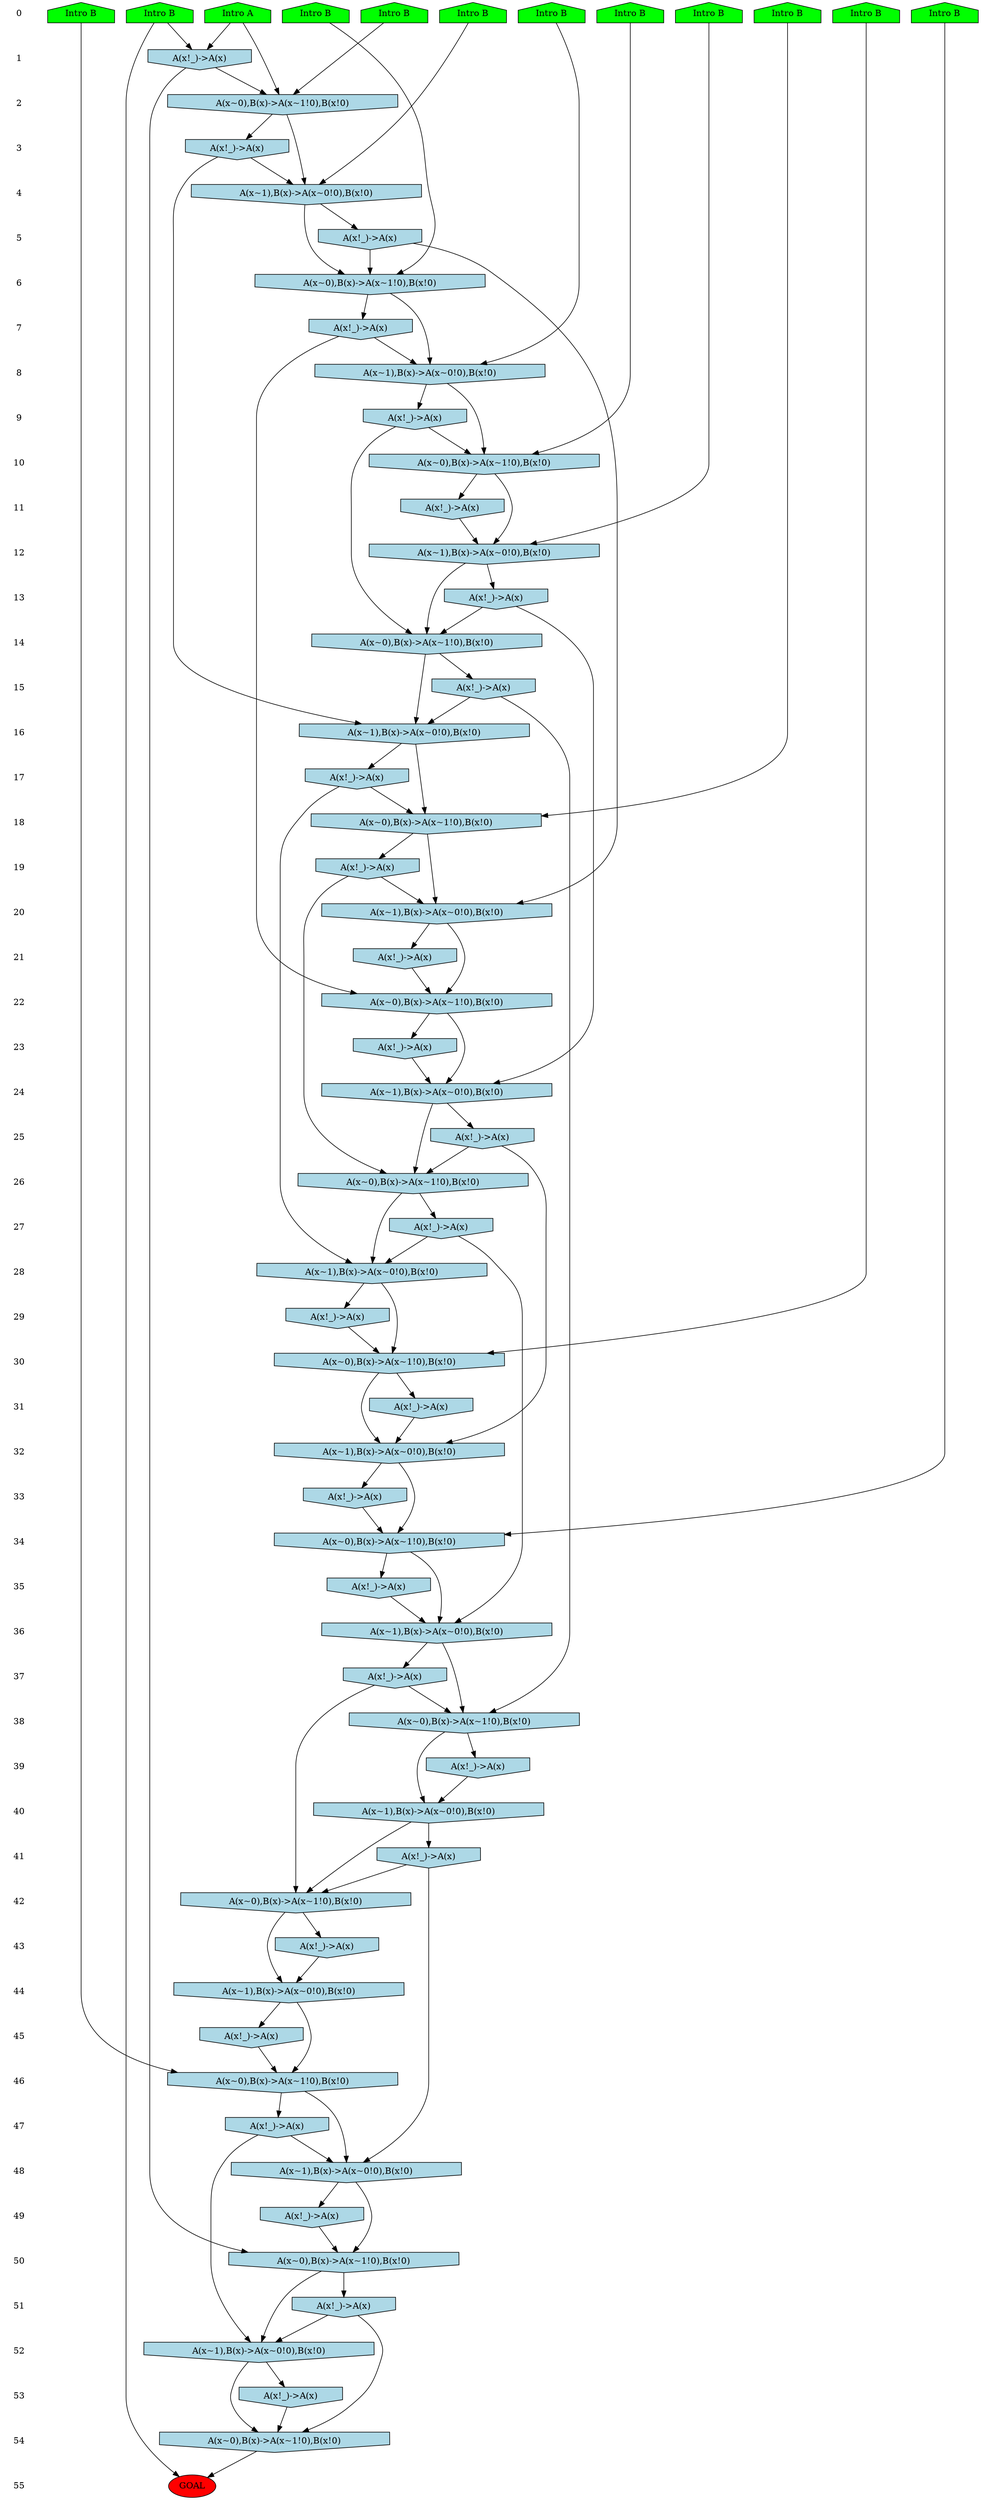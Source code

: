 /* Compression of 1 causal flows obtained in average at 3.788447E+01 t.u */
/* Compressed causal flows were: [2] */
digraph G{
 ranksep=.5 ; 
{ rank = same ; "0" [shape=plaintext] ; node_1 [label ="Intro A", shape=house, style=filled, fillcolor=green] ;
node_2 [label ="Intro B", shape=house, style=filled, fillcolor=green] ;
node_3 [label ="Intro B", shape=house, style=filled, fillcolor=green] ;
node_4 [label ="Intro B", shape=house, style=filled, fillcolor=green] ;
node_5 [label ="Intro B", shape=house, style=filled, fillcolor=green] ;
node_6 [label ="Intro B", shape=house, style=filled, fillcolor=green] ;
node_7 [label ="Intro B", shape=house, style=filled, fillcolor=green] ;
node_8 [label ="Intro B", shape=house, style=filled, fillcolor=green] ;
node_9 [label ="Intro B", shape=house, style=filled, fillcolor=green] ;
node_10 [label ="Intro B", shape=house, style=filled, fillcolor=green] ;
node_11 [label ="Intro B", shape=house, style=filled, fillcolor=green] ;
node_12 [label ="Intro B", shape=house, style=filled, fillcolor=green] ;
}
{ rank = same ; "1" [shape=plaintext] ; node_13 [label="A(x!_)->A(x)", shape=invhouse, style=filled, fillcolor = lightblue] ;
}
{ rank = same ; "2" [shape=plaintext] ; node_14 [label="A(x~0),B(x)->A(x~1!0),B(x!0)", shape=invhouse, style=filled, fillcolor = lightblue] ;
}
{ rank = same ; "3" [shape=plaintext] ; node_15 [label="A(x!_)->A(x)", shape=invhouse, style=filled, fillcolor = lightblue] ;
}
{ rank = same ; "4" [shape=plaintext] ; node_16 [label="A(x~1),B(x)->A(x~0!0),B(x!0)", shape=invhouse, style=filled, fillcolor = lightblue] ;
}
{ rank = same ; "5" [shape=plaintext] ; node_17 [label="A(x!_)->A(x)", shape=invhouse, style=filled, fillcolor = lightblue] ;
}
{ rank = same ; "6" [shape=plaintext] ; node_18 [label="A(x~0),B(x)->A(x~1!0),B(x!0)", shape=invhouse, style=filled, fillcolor = lightblue] ;
}
{ rank = same ; "7" [shape=plaintext] ; node_19 [label="A(x!_)->A(x)", shape=invhouse, style=filled, fillcolor = lightblue] ;
}
{ rank = same ; "8" [shape=plaintext] ; node_20 [label="A(x~1),B(x)->A(x~0!0),B(x!0)", shape=invhouse, style=filled, fillcolor = lightblue] ;
}
{ rank = same ; "9" [shape=plaintext] ; node_21 [label="A(x!_)->A(x)", shape=invhouse, style=filled, fillcolor = lightblue] ;
}
{ rank = same ; "10" [shape=plaintext] ; node_22 [label="A(x~0),B(x)->A(x~1!0),B(x!0)", shape=invhouse, style=filled, fillcolor = lightblue] ;
}
{ rank = same ; "11" [shape=plaintext] ; node_23 [label="A(x!_)->A(x)", shape=invhouse, style=filled, fillcolor = lightblue] ;
}
{ rank = same ; "12" [shape=plaintext] ; node_24 [label="A(x~1),B(x)->A(x~0!0),B(x!0)", shape=invhouse, style=filled, fillcolor = lightblue] ;
}
{ rank = same ; "13" [shape=plaintext] ; node_25 [label="A(x!_)->A(x)", shape=invhouse, style=filled, fillcolor = lightblue] ;
}
{ rank = same ; "14" [shape=plaintext] ; node_26 [label="A(x~0),B(x)->A(x~1!0),B(x!0)", shape=invhouse, style=filled, fillcolor = lightblue] ;
}
{ rank = same ; "15" [shape=plaintext] ; node_27 [label="A(x!_)->A(x)", shape=invhouse, style=filled, fillcolor = lightblue] ;
}
{ rank = same ; "16" [shape=plaintext] ; node_28 [label="A(x~1),B(x)->A(x~0!0),B(x!0)", shape=invhouse, style=filled, fillcolor = lightblue] ;
}
{ rank = same ; "17" [shape=plaintext] ; node_29 [label="A(x!_)->A(x)", shape=invhouse, style=filled, fillcolor = lightblue] ;
}
{ rank = same ; "18" [shape=plaintext] ; node_30 [label="A(x~0),B(x)->A(x~1!0),B(x!0)", shape=invhouse, style=filled, fillcolor = lightblue] ;
}
{ rank = same ; "19" [shape=plaintext] ; node_31 [label="A(x!_)->A(x)", shape=invhouse, style=filled, fillcolor = lightblue] ;
}
{ rank = same ; "20" [shape=plaintext] ; node_32 [label="A(x~1),B(x)->A(x~0!0),B(x!0)", shape=invhouse, style=filled, fillcolor = lightblue] ;
}
{ rank = same ; "21" [shape=plaintext] ; node_33 [label="A(x!_)->A(x)", shape=invhouse, style=filled, fillcolor = lightblue] ;
}
{ rank = same ; "22" [shape=plaintext] ; node_34 [label="A(x~0),B(x)->A(x~1!0),B(x!0)", shape=invhouse, style=filled, fillcolor = lightblue] ;
}
{ rank = same ; "23" [shape=plaintext] ; node_35 [label="A(x!_)->A(x)", shape=invhouse, style=filled, fillcolor = lightblue] ;
}
{ rank = same ; "24" [shape=plaintext] ; node_36 [label="A(x~1),B(x)->A(x~0!0),B(x!0)", shape=invhouse, style=filled, fillcolor = lightblue] ;
}
{ rank = same ; "25" [shape=plaintext] ; node_37 [label="A(x!_)->A(x)", shape=invhouse, style=filled, fillcolor = lightblue] ;
}
{ rank = same ; "26" [shape=plaintext] ; node_38 [label="A(x~0),B(x)->A(x~1!0),B(x!0)", shape=invhouse, style=filled, fillcolor = lightblue] ;
}
{ rank = same ; "27" [shape=plaintext] ; node_39 [label="A(x!_)->A(x)", shape=invhouse, style=filled, fillcolor = lightblue] ;
}
{ rank = same ; "28" [shape=plaintext] ; node_40 [label="A(x~1),B(x)->A(x~0!0),B(x!0)", shape=invhouse, style=filled, fillcolor = lightblue] ;
}
{ rank = same ; "29" [shape=plaintext] ; node_41 [label="A(x!_)->A(x)", shape=invhouse, style=filled, fillcolor = lightblue] ;
}
{ rank = same ; "30" [shape=plaintext] ; node_42 [label="A(x~0),B(x)->A(x~1!0),B(x!0)", shape=invhouse, style=filled, fillcolor = lightblue] ;
}
{ rank = same ; "31" [shape=plaintext] ; node_43 [label="A(x!_)->A(x)", shape=invhouse, style=filled, fillcolor = lightblue] ;
}
{ rank = same ; "32" [shape=plaintext] ; node_44 [label="A(x~1),B(x)->A(x~0!0),B(x!0)", shape=invhouse, style=filled, fillcolor = lightblue] ;
}
{ rank = same ; "33" [shape=plaintext] ; node_45 [label="A(x!_)->A(x)", shape=invhouse, style=filled, fillcolor = lightblue] ;
}
{ rank = same ; "34" [shape=plaintext] ; node_46 [label="A(x~0),B(x)->A(x~1!0),B(x!0)", shape=invhouse, style=filled, fillcolor = lightblue] ;
}
{ rank = same ; "35" [shape=plaintext] ; node_47 [label="A(x!_)->A(x)", shape=invhouse, style=filled, fillcolor = lightblue] ;
}
{ rank = same ; "36" [shape=plaintext] ; node_48 [label="A(x~1),B(x)->A(x~0!0),B(x!0)", shape=invhouse, style=filled, fillcolor = lightblue] ;
}
{ rank = same ; "37" [shape=plaintext] ; node_49 [label="A(x!_)->A(x)", shape=invhouse, style=filled, fillcolor = lightblue] ;
}
{ rank = same ; "38" [shape=plaintext] ; node_50 [label="A(x~0),B(x)->A(x~1!0),B(x!0)", shape=invhouse, style=filled, fillcolor = lightblue] ;
}
{ rank = same ; "39" [shape=plaintext] ; node_51 [label="A(x!_)->A(x)", shape=invhouse, style=filled, fillcolor = lightblue] ;
}
{ rank = same ; "40" [shape=plaintext] ; node_52 [label="A(x~1),B(x)->A(x~0!0),B(x!0)", shape=invhouse, style=filled, fillcolor = lightblue] ;
}
{ rank = same ; "41" [shape=plaintext] ; node_53 [label="A(x!_)->A(x)", shape=invhouse, style=filled, fillcolor = lightblue] ;
}
{ rank = same ; "42" [shape=plaintext] ; node_54 [label="A(x~0),B(x)->A(x~1!0),B(x!0)", shape=invhouse, style=filled, fillcolor = lightblue] ;
}
{ rank = same ; "43" [shape=plaintext] ; node_55 [label="A(x!_)->A(x)", shape=invhouse, style=filled, fillcolor = lightblue] ;
}
{ rank = same ; "44" [shape=plaintext] ; node_56 [label="A(x~1),B(x)->A(x~0!0),B(x!0)", shape=invhouse, style=filled, fillcolor = lightblue] ;
}
{ rank = same ; "45" [shape=plaintext] ; node_57 [label="A(x!_)->A(x)", shape=invhouse, style=filled, fillcolor = lightblue] ;
}
{ rank = same ; "46" [shape=plaintext] ; node_58 [label="A(x~0),B(x)->A(x~1!0),B(x!0)", shape=invhouse, style=filled, fillcolor = lightblue] ;
}
{ rank = same ; "47" [shape=plaintext] ; node_59 [label="A(x!_)->A(x)", shape=invhouse, style=filled, fillcolor = lightblue] ;
}
{ rank = same ; "48" [shape=plaintext] ; node_60 [label="A(x~1),B(x)->A(x~0!0),B(x!0)", shape=invhouse, style=filled, fillcolor = lightblue] ;
}
{ rank = same ; "49" [shape=plaintext] ; node_61 [label="A(x!_)->A(x)", shape=invhouse, style=filled, fillcolor = lightblue] ;
}
{ rank = same ; "50" [shape=plaintext] ; node_62 [label="A(x~0),B(x)->A(x~1!0),B(x!0)", shape=invhouse, style=filled, fillcolor = lightblue] ;
}
{ rank = same ; "51" [shape=plaintext] ; node_63 [label="A(x!_)->A(x)", shape=invhouse, style=filled, fillcolor = lightblue] ;
}
{ rank = same ; "52" [shape=plaintext] ; node_64 [label="A(x~1),B(x)->A(x~0!0),B(x!0)", shape=invhouse, style=filled, fillcolor = lightblue] ;
}
{ rank = same ; "53" [shape=plaintext] ; node_65 [label="A(x!_)->A(x)", shape=invhouse, style=filled, fillcolor = lightblue] ;
}
{ rank = same ; "54" [shape=plaintext] ; node_66 [label="A(x~0),B(x)->A(x~1!0),B(x!0)", shape=invhouse, style=filled, fillcolor = lightblue] ;
}
{ rank = same ; "55" [shape=plaintext] ; node_67 [label ="GOAL", style=filled, fillcolor=red] ;
}
"0" -> "1" [style="invis"]; 
"1" -> "2" [style="invis"]; 
"2" -> "3" [style="invis"]; 
"3" -> "4" [style="invis"]; 
"4" -> "5" [style="invis"]; 
"5" -> "6" [style="invis"]; 
"6" -> "7" [style="invis"]; 
"7" -> "8" [style="invis"]; 
"8" -> "9" [style="invis"]; 
"9" -> "10" [style="invis"]; 
"10" -> "11" [style="invis"]; 
"11" -> "12" [style="invis"]; 
"12" -> "13" [style="invis"]; 
"13" -> "14" [style="invis"]; 
"14" -> "15" [style="invis"]; 
"15" -> "16" [style="invis"]; 
"16" -> "17" [style="invis"]; 
"17" -> "18" [style="invis"]; 
"18" -> "19" [style="invis"]; 
"19" -> "20" [style="invis"]; 
"20" -> "21" [style="invis"]; 
"21" -> "22" [style="invis"]; 
"22" -> "23" [style="invis"]; 
"23" -> "24" [style="invis"]; 
"24" -> "25" [style="invis"]; 
"25" -> "26" [style="invis"]; 
"26" -> "27" [style="invis"]; 
"27" -> "28" [style="invis"]; 
"28" -> "29" [style="invis"]; 
"29" -> "30" [style="invis"]; 
"30" -> "31" [style="invis"]; 
"31" -> "32" [style="invis"]; 
"32" -> "33" [style="invis"]; 
"33" -> "34" [style="invis"]; 
"34" -> "35" [style="invis"]; 
"35" -> "36" [style="invis"]; 
"36" -> "37" [style="invis"]; 
"37" -> "38" [style="invis"]; 
"38" -> "39" [style="invis"]; 
"39" -> "40" [style="invis"]; 
"40" -> "41" [style="invis"]; 
"41" -> "42" [style="invis"]; 
"42" -> "43" [style="invis"]; 
"43" -> "44" [style="invis"]; 
"44" -> "45" [style="invis"]; 
"45" -> "46" [style="invis"]; 
"46" -> "47" [style="invis"]; 
"47" -> "48" [style="invis"]; 
"48" -> "49" [style="invis"]; 
"49" -> "50" [style="invis"]; 
"50" -> "51" [style="invis"]; 
"51" -> "52" [style="invis"]; 
"52" -> "53" [style="invis"]; 
"53" -> "54" [style="invis"]; 
"54" -> "55" [style="invis"]; 
node_1 -> node_13
node_2 -> node_13
node_1 -> node_14
node_12 -> node_14
node_13 -> node_14
node_14 -> node_15
node_5 -> node_16
node_14 -> node_16
node_15 -> node_16
node_16 -> node_17
node_8 -> node_18
node_16 -> node_18
node_17 -> node_18
node_18 -> node_19
node_10 -> node_20
node_18 -> node_20
node_19 -> node_20
node_20 -> node_21
node_7 -> node_22
node_20 -> node_22
node_21 -> node_22
node_22 -> node_23
node_11 -> node_24
node_22 -> node_24
node_23 -> node_24
node_24 -> node_25
node_21 -> node_26
node_24 -> node_26
node_25 -> node_26
node_26 -> node_27
node_15 -> node_28
node_26 -> node_28
node_27 -> node_28
node_28 -> node_29
node_6 -> node_30
node_28 -> node_30
node_29 -> node_30
node_30 -> node_31
node_17 -> node_32
node_30 -> node_32
node_31 -> node_32
node_32 -> node_33
node_19 -> node_34
node_32 -> node_34
node_33 -> node_34
node_34 -> node_35
node_25 -> node_36
node_34 -> node_36
node_35 -> node_36
node_36 -> node_37
node_31 -> node_38
node_36 -> node_38
node_37 -> node_38
node_38 -> node_39
node_29 -> node_40
node_38 -> node_40
node_39 -> node_40
node_40 -> node_41
node_3 -> node_42
node_40 -> node_42
node_41 -> node_42
node_42 -> node_43
node_37 -> node_44
node_42 -> node_44
node_43 -> node_44
node_44 -> node_45
node_9 -> node_46
node_44 -> node_46
node_45 -> node_46
node_46 -> node_47
node_39 -> node_48
node_46 -> node_48
node_47 -> node_48
node_48 -> node_49
node_27 -> node_50
node_48 -> node_50
node_49 -> node_50
node_50 -> node_51
node_50 -> node_52
node_51 -> node_52
node_52 -> node_53
node_49 -> node_54
node_52 -> node_54
node_53 -> node_54
node_54 -> node_55
node_54 -> node_56
node_55 -> node_56
node_56 -> node_57
node_4 -> node_58
node_56 -> node_58
node_57 -> node_58
node_58 -> node_59
node_53 -> node_60
node_58 -> node_60
node_59 -> node_60
node_60 -> node_61
node_13 -> node_62
node_60 -> node_62
node_61 -> node_62
node_62 -> node_63
node_59 -> node_64
node_62 -> node_64
node_63 -> node_64
node_64 -> node_65
node_63 -> node_66
node_64 -> node_66
node_65 -> node_66
node_2 -> node_67
node_66 -> node_67
}
/*
 Dot generation time: 0.000481
*/